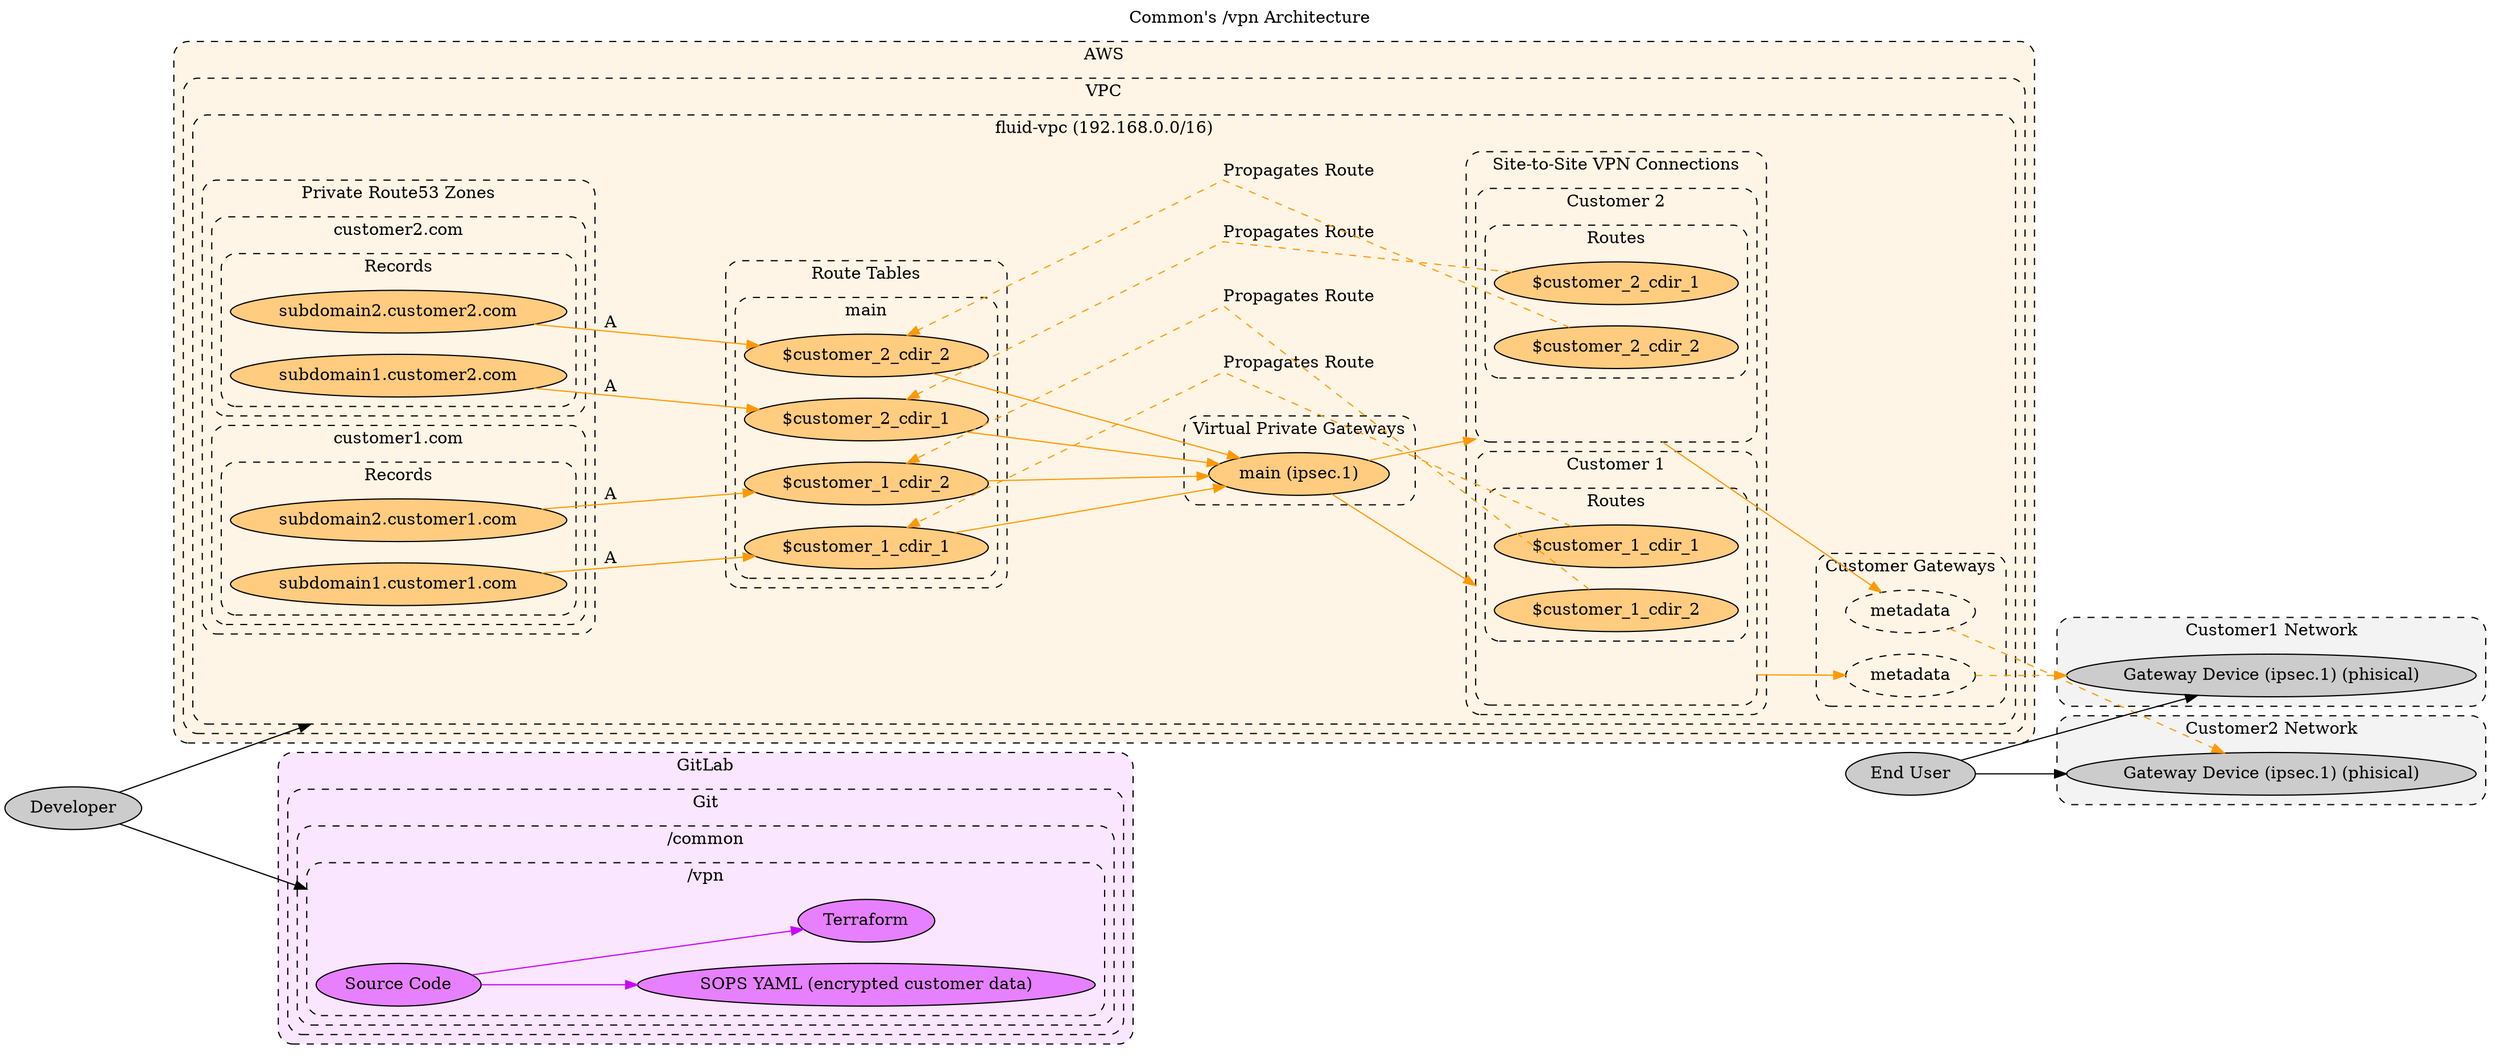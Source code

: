 // SPDX-FileCopyrightText: 2022 Fluid Attacks <development@fluidattacks.com>
//
// SPDX-License-Identifier: MPL-2.0

digraph common {
  label="Common's /vpn Architecture"
  labelloc="t"
  compound="true"
  // concentrate="true"
  rankdir="LR"
  scale="scalexy"
  splines="line"

  node[style="filled"]
  graph[style="dashed,rounded"]

  subgraph cluster_aws {
    label="AWS"
    bgcolor="0.1 0.1 1.0"
    node[fillcolor="0.1 0.5 1.0"]

    subgraph cluster_aws_vpc {
      label="VPC"

      subgraph cluster_aws_vpc_fluid_vpc {
        label="fluid-vpc (192.168.0.0/16)"

        cluster_aws_vpc_fluid_vpc[label="" style="invis"]

        subgraph cluster_aws_route53_zones {
          label="Private Route53 Zones"

          subgraph cluster_aws_route53_zones_customer_1 {
            label="customer1.com"

            subgraph cluster_aws_route53_zones_customer_1_records {
              label="Records"

              aws_route53_zones_customer_1_records_A_1[label="subdomain1.customer1.com"]
              aws_route53_zones_customer_1_records_A_2[label="subdomain2.customer1.com"]
            }
          }

          subgraph cluster_aws_route53_zones_customer_2 {
            label="customer2.com"

            subgraph cluster_aws_route53_zones_customer_2_records {
              label="Records"

              aws_route53_zones_customer_2_records_A_1[label="subdomain1.customer2.com"]
              aws_route53_zones_customer_2_records_A_2[label="subdomain2.customer2.com"]
            }
          }
        }

        subgraph cluster_aws_vpc_fluid_vpc_cg {
          label="Customer Gateways"

          aws_vpc_fluid_vpc_cg1_main[label="metadata" style="dashed"]
          aws_vpc_fluid_vpc_cg2_main[label="metadata" style="dashed"]
        }

        subgraph cluster_aws_vpc_fluid_vpc_route_tables {
          label="Route Tables"

          subgraph cluster_aws_vpc_fluid_vpc_route_tables_main {
            label="main"

            aws_vpc_fluid_vpc_route_tables_main_customer_1_cidr_1[label="$customer_1_cdir_1"]
            aws_vpc_fluid_vpc_route_tables_main_customer_1_cidr_2[label="$customer_1_cdir_2"]
            aws_vpc_fluid_vpc_route_tables_main_customer_2_cidr_1[label="$customer_2_cdir_1"]
            aws_vpc_fluid_vpc_route_tables_main_customer_2_cidr_2[label="$customer_2_cdir_2"]
          }
        }

        subgraph cluster_aws_vpc_fluid_vpc_vpnc {
          label="Site-to-Site VPN Connections"

          subgraph cluster_aws_vpc_fluid_vpc_vpnc1 {
            label="Customer 1"

            cluster_aws_vpc_fluid_vpc_vpnc1[label="" style="invis"]

            subgraph cluster_aws_vpc_fluid_vpc_vpnc1_routes {
              label="Routes"

              aws_vpc_fluid_vpc_vpnc1_routes_1[label="$customer_1_cdir_1"]
              aws_vpc_fluid_vpc_vpnc1_routes_2[label="$customer_1_cdir_2"]
            }
          }

          subgraph cluster_aws_vpc_fluid_vpc_vpnc2 {
            label="Customer 2"

            cluster_aws_vpc_fluid_vpc_vpnc2[label="" style="invis"]

            subgraph cluster_aws_vpc_fluid_vpc_vpnc2_routes {
              label="Routes"

              aws_vpc_fluid_vpc_vpnc2_routes_1[label="$customer_2_cdir_1"]
              aws_vpc_fluid_vpc_vpnc2_routes_2[label="$customer_2_cdir_2"]
            }
          }
        }

        subgraph cluster_aws_vpc_fluid_vpc_vpg {
          label="Virtual Private Gateways"

          aws_vpc_fluid_vpc_vpg_main[label="main (ipsec.1)"]
        }
      }
    }
  }

  subgraph cluster_customer1_network {
    label="Customer1 Network"
    bgcolor="0.0 0.0 0.95"
    node[fillcolor="0.0 0.0 0.8"]

    customer1_network_gateway[label="Gateway Device (ipsec.1) (phisical)"]
  }

  subgraph cluster_customer2_network {
    label="Customer2 Network"
    bgcolor="0.0 0.0 0.95"
    node[fillcolor="0.0 0.0 0.8"]

    customer2_network_gateway[label="Gateway Device (ipsec.1) (phisical)"]
  }

  subgraph cluster_gitlab {
    label="GitLab"
    bgcolor="0.8 0.1 1.0"
    node[fillcolor="0.8 0.5 1.0"]

    subgraph cluster_gitlab_git {
      label="Git"

      subgraph cluster_gitlab_git_common {
        label="/common"

        subgraph cluster_gitlab_git_common_vpn {
          label="/vpn"

          cluster_gitlab_git_common_vpn[label="" style="invis"]
          gitlab_git_common_vpn[label="Source Code"]
          gitlab_git_common_vpn_sops[label="SOPS YAML (encrypted customer data)"]
          gitlab_git_common_vpn_terraform[label="Terraform"]
        }
      }
    }
  }

  edge[color="0.1 1.0 1.0"]
  aws_route53_zones_customer_1_records_A_1 -> aws_vpc_fluid_vpc_route_tables_main_customer_1_cidr_1[label="A"]
  aws_route53_zones_customer_1_records_A_2 -> aws_vpc_fluid_vpc_route_tables_main_customer_1_cidr_2[label="A"]
  aws_route53_zones_customer_2_records_A_1 -> aws_vpc_fluid_vpc_route_tables_main_customer_2_cidr_1[label="A"]
  aws_route53_zones_customer_2_records_A_2 -> aws_vpc_fluid_vpc_route_tables_main_customer_2_cidr_2[label="A"]
  aws_vpc_fluid_vpc_cg1_main -> customer1_network_gateway[style="dashed"]
  aws_vpc_fluid_vpc_cg2_main -> customer2_network_gateway[style="dashed"]
  aws_vpc_fluid_vpc_vpg_main -> cluster_aws_vpc_fluid_vpc_vpnc1[lhead="cluster_aws_vpc_fluid_vpc_vpnc1"]
  aws_vpc_fluid_vpc_vpg_main -> cluster_aws_vpc_fluid_vpc_vpnc2[lhead="cluster_aws_vpc_fluid_vpc_vpnc2"]
  aws_vpc_fluid_vpc_route_tables_main_customer_1_cidr_1 -> aws_vpc_fluid_vpc_vpg_main[]
  aws_vpc_fluid_vpc_route_tables_main_customer_1_cidr_2 -> aws_vpc_fluid_vpc_vpg_main[]
  aws_vpc_fluid_vpc_route_tables_main_customer_2_cidr_1 -> aws_vpc_fluid_vpc_vpg_main[]
  aws_vpc_fluid_vpc_route_tables_main_customer_2_cidr_2 -> aws_vpc_fluid_vpc_vpg_main[]
  aws_vpc_fluid_vpc_vpnc1_routes_1 -> aws_vpc_fluid_vpc_route_tables_main_customer_1_cidr_1[label="Propagates Route" style="dashed" constraint="false"]
  aws_vpc_fluid_vpc_vpnc1_routes_2 -> aws_vpc_fluid_vpc_route_tables_main_customer_1_cidr_2[label="Propagates Route" style="dashed" constraint="false"]
  aws_vpc_fluid_vpc_vpnc2_routes_1 -> aws_vpc_fluid_vpc_route_tables_main_customer_2_cidr_1[label="Propagates Route" style="dashed" constraint="false"]
  aws_vpc_fluid_vpc_vpnc2_routes_2 -> aws_vpc_fluid_vpc_route_tables_main_customer_2_cidr_2[label="Propagates Route" style="dashed" constraint="false"]
  cluster_aws_vpc_fluid_vpc_vpnc1 -> aws_vpc_fluid_vpc_cg1_main[ltail="cluster_aws_vpc_fluid_vpc_vpnc1"]
  cluster_aws_vpc_fluid_vpc_vpnc2 -> aws_vpc_fluid_vpc_cg2_main[ltail="cluster_aws_vpc_fluid_vpc_vpnc2"]


  edge[color="0.6 1.0 1.0"]

  edge[color="0.8 1.0 1.0"]
  gitlab_git_common_vpn -> gitlab_git_common_vpn_sops[]
  gitlab_git_common_vpn -> gitlab_git_common_vpn_terraform[]

  node[fillcolor="0.0 0.0 0.8"]
  developer[label="Developer"]
  end_user[label="End User"]

  edge[color="0.0 0.0 0.0"]
  end_user -> customer1_network_gateway
  end_user -> customer2_network_gateway
  developer -> cluster_aws_vpc_fluid_vpc[lhead="cluster_aws_vpc_fluid_vpc"]
  developer -> cluster_gitlab_git_common_vpn[lhead="cluster_gitlab_git_common_vpn"]
}
